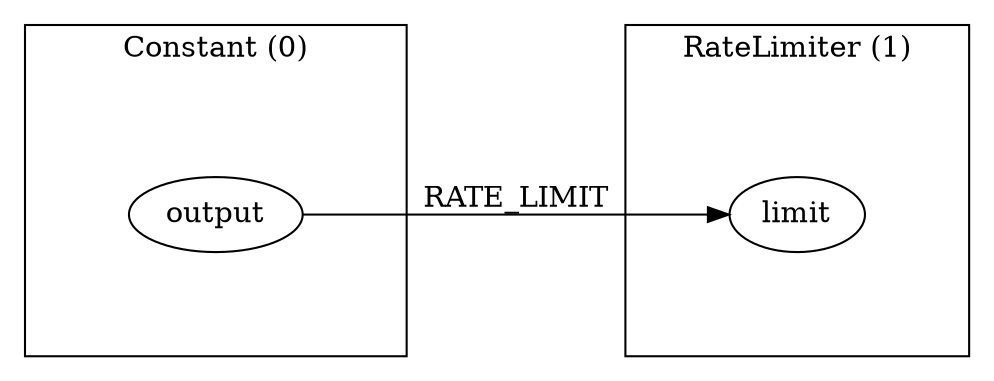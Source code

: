 digraph  {
	subgraph cluster_s1 {
		label="Constant (0)";margin="50.0";
		n2[label="output"];
		{rank=same; n2;};

	}
	subgraph cluster_s3 {
		label="RateLimiter (1)";margin="50.0";
		n4[label="limit"];
		{rank=same; n4;};

	}
	rankdir="LR";splines="ortho";
	n2->n4[label="RATE_LIMIT"];

}
